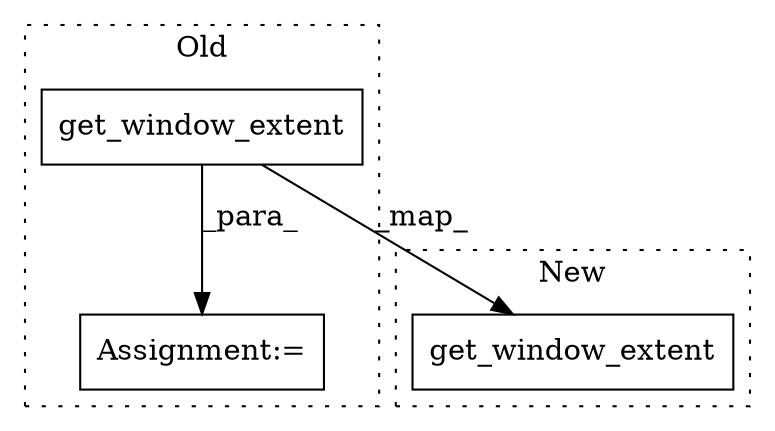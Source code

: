 digraph G {
subgraph cluster0 {
1 [label="get_window_extent" a="32" s="615" l="19" shape="box"];
3 [label="Assignment:=" a="7" s="609" l="1" shape="box"];
label = "Old";
style="dotted";
}
subgraph cluster1 {
2 [label="get_window_extent" a="32" s="462" l="19" shape="box"];
label = "New";
style="dotted";
}
1 -> 2 [label="_map_"];
1 -> 3 [label="_para_"];
}